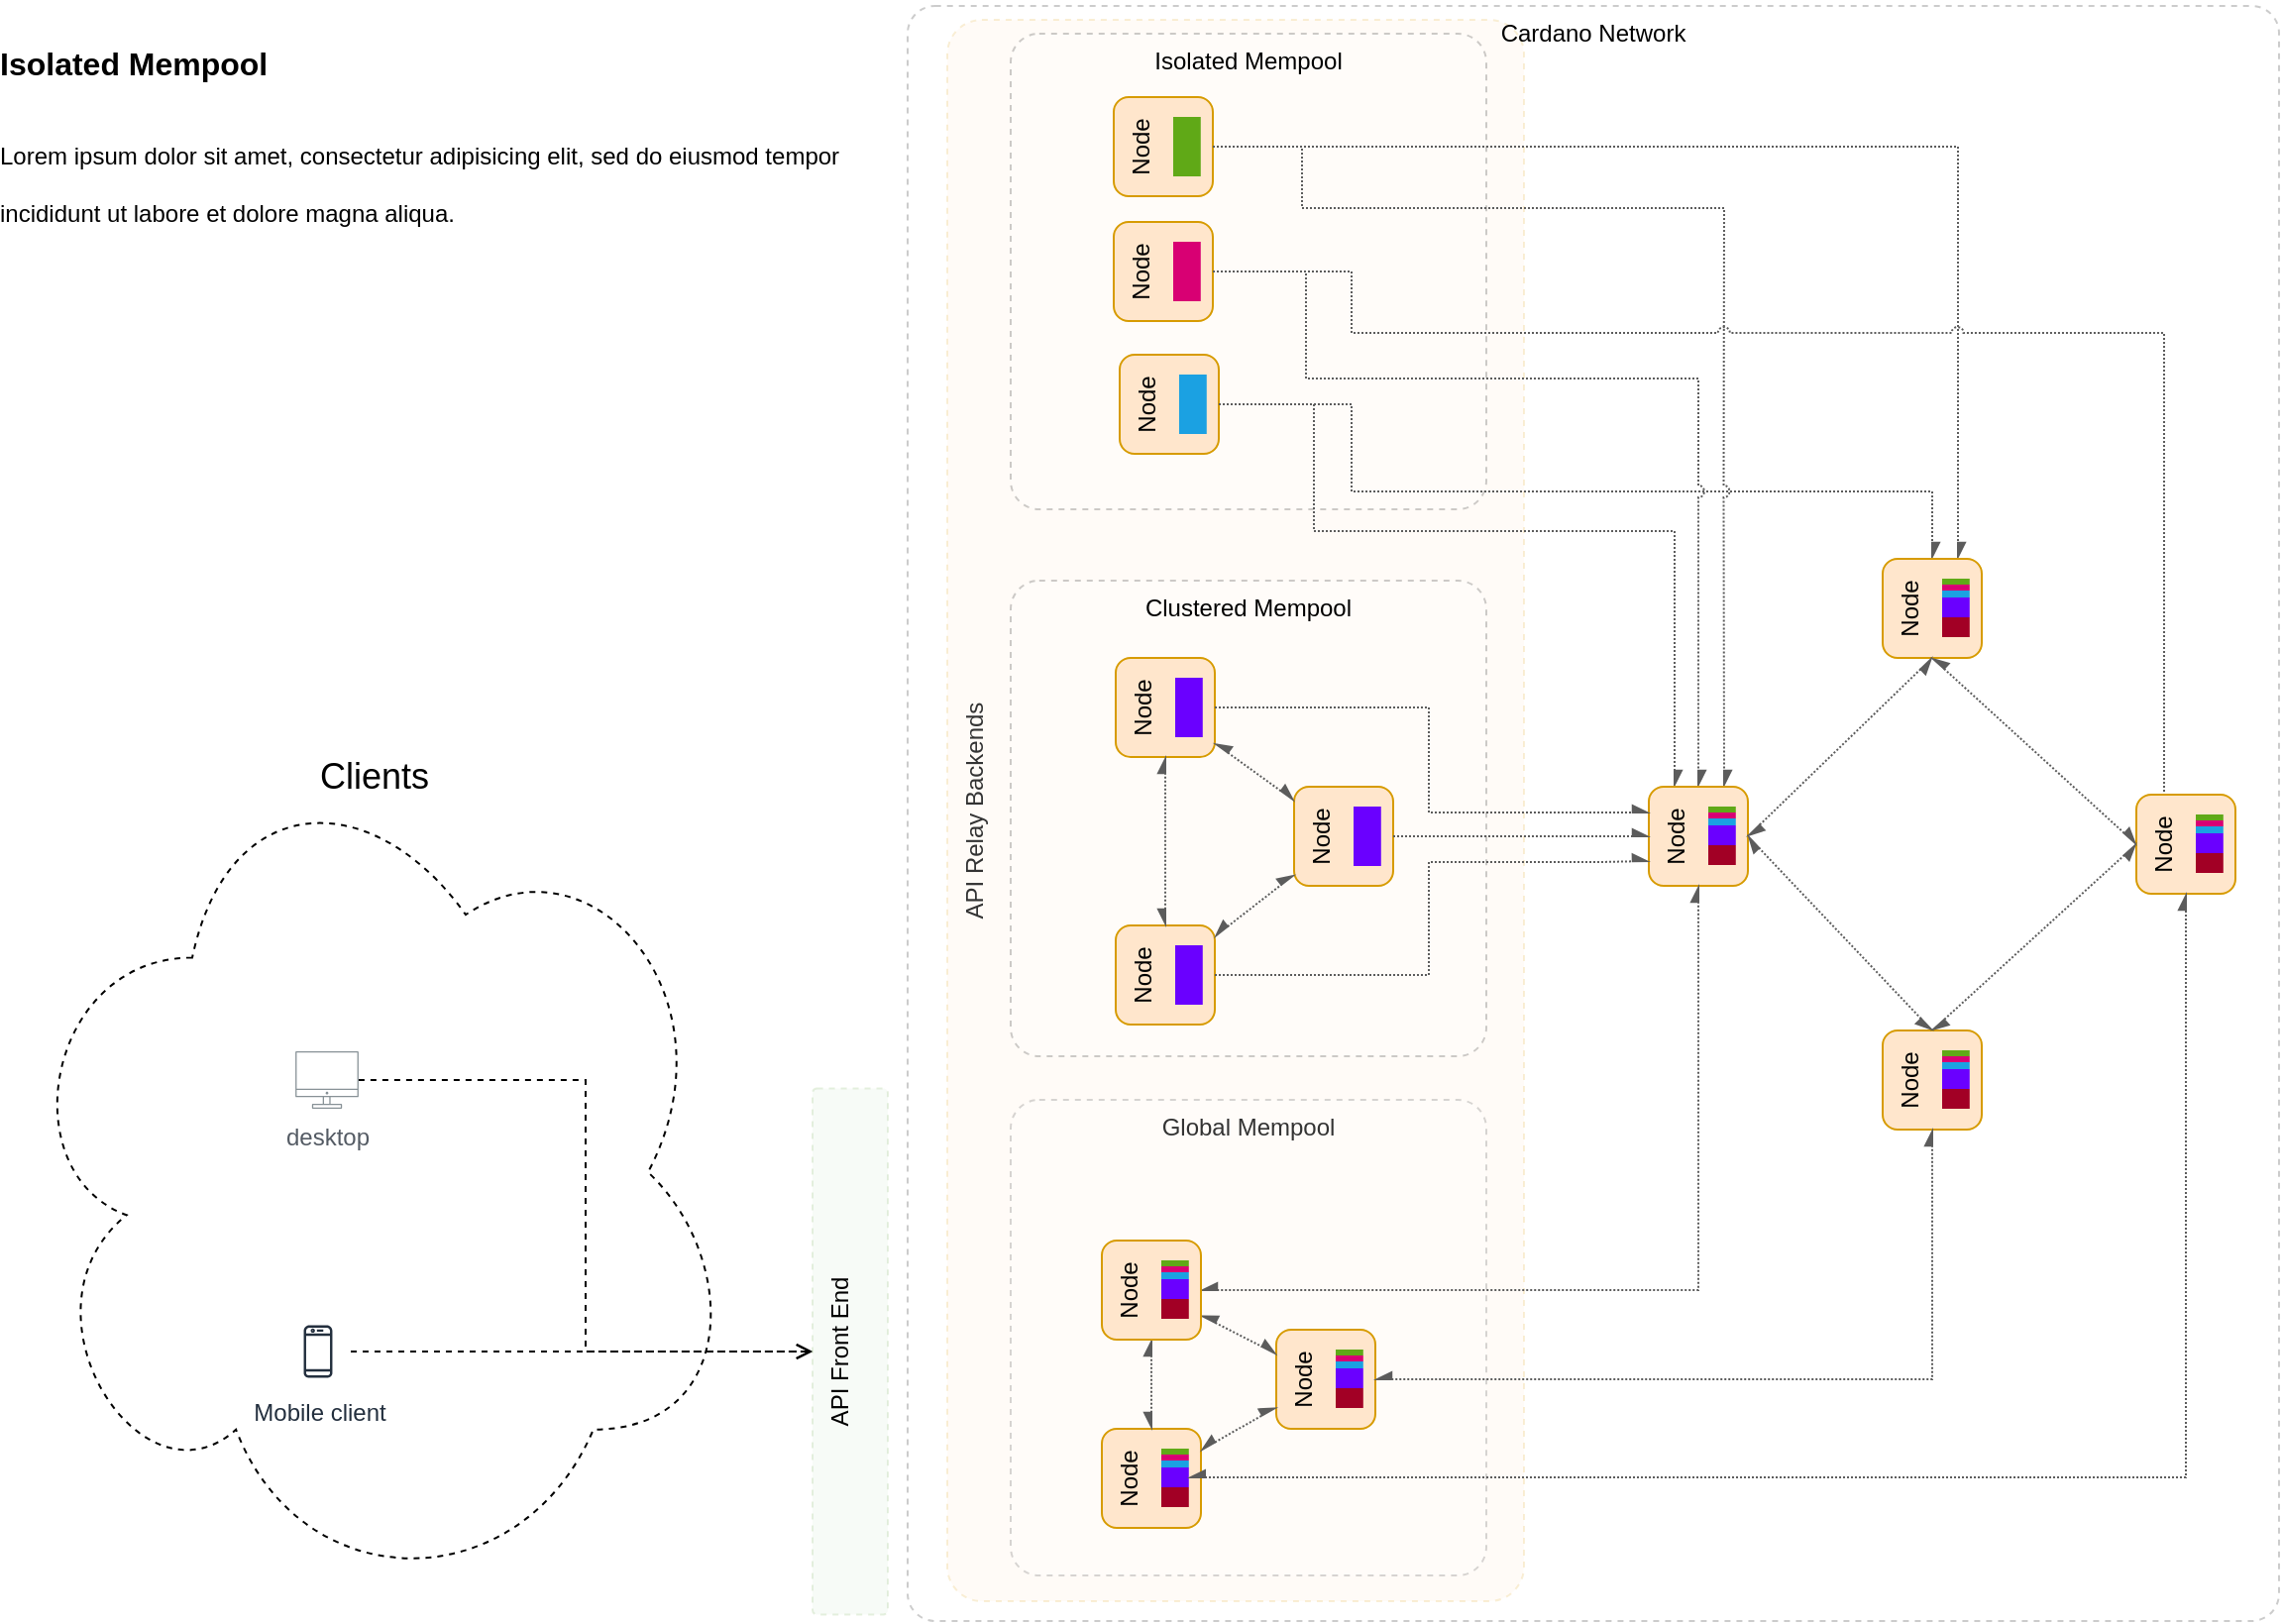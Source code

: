 <mxfile version="15.7.3" type="github">
  <diagram id="6a731a19-8d31-9384-78a2-239565b7b9f0" name="Page-1">
    <mxGraphModel dx="4465" dy="205" grid="0" gridSize="10" guides="1" tooltips="1" connect="1" arrows="1" fold="1" page="1" pageScale="1" pageWidth="1169" pageHeight="827" background="#ffffff" math="1" shadow="0">
      <root>
        <mxCell id="0" />
        <mxCell id="1" parent="0" />
        <mxCell id="-uzsMk_w0Du20uLRkKy_-36" value="Clients" style="ellipse;shape=cloud;whiteSpace=wrap;html=1;shadow=0;glass=0;labelBackgroundColor=none;labelBorderColor=none;comic=0;sketch=0;fontSize=18;fontColor=#000000;strokeColor=default;fillColor=none;verticalAlign=top;dashed=1;" vertex="1" parent="1">
          <mxGeometry x="-2317" y="1203" width="368" height="433" as="geometry" />
        </mxCell>
        <mxCell id="PWVrWmLwcKZv5xCnu7mB-157" value="API Relay Backends" style="rounded=1;whiteSpace=wrap;html=1;dashed=1;verticalAlign=top;horizontal=0;spacing=2;arcSize=6;glass=0;sketch=0;shadow=0;opacity=20;strokeColor=#d79b00;fillColor=#ffe6cc;" parent="1" vertex="1">
          <mxGeometry x="-1844" y="838" width="291" height="798" as="geometry" />
        </mxCell>
        <mxCell id="PWVrWmLwcKZv5xCnu7mB-8" value="Global Mempool" style="rounded=1;whiteSpace=wrap;html=1;dashed=1;verticalAlign=top;horizontal=1;spacing=2;arcSize=6;glass=0;sketch=0;shadow=0;opacity=20;strokeColor=default;fillColor=default;fontColor=default;" parent="1" vertex="1">
          <mxGeometry x="-1812" y="1383" width="240" height="240" as="geometry" />
        </mxCell>
        <mxCell id="PWVrWmLwcKZv5xCnu7mB-158" value="Cardano Network" style="rounded=1;whiteSpace=wrap;html=1;dashed=1;verticalAlign=top;horizontal=1;spacing=2;arcSize=2;glass=0;sketch=0;shadow=0;opacity=20;strokeColor=default;fillColor=default;fontColor=default;labelPosition=center;verticalLabelPosition=middle;align=center;" parent="1" vertex="1">
          <mxGeometry x="-1864" y="831" width="692" height="815" as="geometry" />
        </mxCell>
        <mxCell id="PWVrWmLwcKZv5xCnu7mB-1" value="Isolated Mempool" style="rounded=1;whiteSpace=wrap;html=1;dashed=1;verticalAlign=top;horizontal=1;spacing=2;arcSize=6;glass=0;sketch=0;shadow=0;opacity=20;strokeColor=default;fillColor=default;fontColor=default;" parent="1" vertex="1">
          <mxGeometry x="-1812" y="845" width="240" height="240" as="geometry" />
        </mxCell>
        <mxCell id="PWVrWmLwcKZv5xCnu7mB-7" value="Clustered Mempool" style="rounded=1;whiteSpace=wrap;dashed=1;verticalAlign=top;horizontal=1;spacing=2;arcSize=6;glass=0;sketch=0;shadow=0;opacity=20;strokeColor=default;fillColor=default;fontColor=default;html=1;labelBorderColor=none;labelBackgroundColor=none;" parent="1" vertex="1">
          <mxGeometry x="-1812" y="1121" width="240" height="240" as="geometry" />
        </mxCell>
        <mxCell id="PWVrWmLwcKZv5xCnu7mB-62" style="edgeStyle=orthogonalEdgeStyle;rounded=0;orthogonalLoop=1;jettySize=auto;html=1;fontColor=#575757;startArrow=none;startFill=0;endArrow=async;endFill=1;targetPerimeterSpacing=0;strokeColor=#5C5C5C;jumpStyle=none;dashed=1;dashPattern=1 1;" parent="1" source="PWVrWmLwcKZv5xCnu7mB-45" target="PWVrWmLwcKZv5xCnu7mB-113" edge="1">
          <mxGeometry relative="1" as="geometry">
            <mxPoint x="-1545" y="922.623" as="targetPoint" />
            <Array as="points">
              <mxPoint x="-1640" y="1032" />
              <mxPoint x="-1640" y="1076" />
            </Array>
          </mxGeometry>
        </mxCell>
        <mxCell id="PWVrWmLwcKZv5xCnu7mB-24" value="" style="group" parent="1" vertex="1" connectable="0">
          <mxGeometry x="-1760" y="877" width="182" height="194" as="geometry" />
        </mxCell>
        <mxCell id="PWVrWmLwcKZv5xCnu7mB-19" value="Node" style="rounded=1;whiteSpace=wrap;html=1;fillColor=#ffe6cc;strokeColor=#d79b00;verticalAlign=top;treeFolding=0;treeMoving=0;comic=0;horizontal=0;" parent="PWVrWmLwcKZv5xCnu7mB-24" vertex="1">
          <mxGeometry width="50" height="50.0" as="geometry" />
        </mxCell>
        <mxCell id="PWVrWmLwcKZv5xCnu7mB-21" value="" style="rounded=0;whiteSpace=wrap;html=1;shadow=0;glass=0;labelBackgroundColor=none;sketch=0;verticalAlign=top;fillColor=#60a917;strokeColor=none;imageAspect=1;fontColor=#ffffff;" parent="PWVrWmLwcKZv5xCnu7mB-24" vertex="1">
          <mxGeometry x="30" y="10" width="13.89" height="10" as="geometry" />
        </mxCell>
        <mxCell id="PWVrWmLwcKZv5xCnu7mB-22" value="" style="rounded=0;whiteSpace=wrap;html=1;shadow=0;glass=0;labelBackgroundColor=none;sketch=0;verticalAlign=top;fillColor=#60a917;strokeColor=none;imageAspect=1;fontColor=#ffffff;" parent="PWVrWmLwcKZv5xCnu7mB-24" vertex="1">
          <mxGeometry x="30" y="20" width="13.89" height="10" as="geometry" />
        </mxCell>
        <mxCell id="PWVrWmLwcKZv5xCnu7mB-23" value="" style="rounded=0;whiteSpace=wrap;html=1;shadow=0;glass=0;labelBackgroundColor=none;sketch=0;verticalAlign=top;fillColor=#60a917;strokeColor=none;imageAspect=1;fontColor=#ffffff;" parent="PWVrWmLwcKZv5xCnu7mB-24" vertex="1">
          <mxGeometry x="30" y="30" width="13.89" height="10" as="geometry" />
        </mxCell>
        <mxCell id="PWVrWmLwcKZv5xCnu7mB-49" value="" style="group" parent="1" vertex="1" connectable="0">
          <mxGeometry x="-1757" y="1007" width="50" height="50" as="geometry" />
        </mxCell>
        <mxCell id="PWVrWmLwcKZv5xCnu7mB-45" value="Node" style="rounded=1;whiteSpace=wrap;html=1;fillColor=#ffe6cc;strokeColor=#d79b00;verticalAlign=top;treeFolding=0;treeMoving=0;comic=0;horizontal=0;" parent="PWVrWmLwcKZv5xCnu7mB-49" vertex="1">
          <mxGeometry width="50" height="50.0" as="geometry" />
        </mxCell>
        <mxCell id="PWVrWmLwcKZv5xCnu7mB-46" value="" style="rounded=0;whiteSpace=wrap;html=1;shadow=0;glass=0;labelBackgroundColor=none;sketch=0;verticalAlign=top;fillColor=#1ba1e2;strokeColor=none;imageAspect=1;fontColor=#ffffff;" parent="PWVrWmLwcKZv5xCnu7mB-49" vertex="1">
          <mxGeometry x="30" y="10" width="13.89" height="10" as="geometry" />
        </mxCell>
        <mxCell id="PWVrWmLwcKZv5xCnu7mB-47" value="" style="rounded=0;whiteSpace=wrap;html=1;shadow=0;glass=0;labelBackgroundColor=none;sketch=0;verticalAlign=top;fillColor=#1ba1e2;strokeColor=none;imageAspect=1;fontColor=#ffffff;" parent="PWVrWmLwcKZv5xCnu7mB-49" vertex="1">
          <mxGeometry x="30" y="20" width="13.89" height="10" as="geometry" />
        </mxCell>
        <mxCell id="PWVrWmLwcKZv5xCnu7mB-48" value="" style="rounded=0;whiteSpace=wrap;html=1;shadow=0;glass=0;labelBackgroundColor=none;sketch=0;verticalAlign=top;fillColor=#1ba1e2;strokeColor=none;imageAspect=1;fontColor=#ffffff;" parent="PWVrWmLwcKZv5xCnu7mB-49" vertex="1">
          <mxGeometry x="30" y="30" width="13.89" height="10" as="geometry" />
        </mxCell>
        <mxCell id="PWVrWmLwcKZv5xCnu7mB-50" value="" style="group" parent="1" vertex="1" connectable="0">
          <mxGeometry x="-1760" y="940" width="50" height="50" as="geometry" />
        </mxCell>
        <mxCell id="PWVrWmLwcKZv5xCnu7mB-36" value="Node" style="rounded=1;whiteSpace=wrap;html=1;fillColor=#ffe6cc;strokeColor=#d79b00;verticalAlign=top;treeFolding=0;treeMoving=0;comic=0;horizontal=0;" parent="PWVrWmLwcKZv5xCnu7mB-50" vertex="1">
          <mxGeometry width="50" height="50.0" as="geometry" />
        </mxCell>
        <mxCell id="PWVrWmLwcKZv5xCnu7mB-37" value="" style="rounded=0;whiteSpace=wrap;html=1;shadow=0;glass=0;labelBackgroundColor=none;sketch=0;verticalAlign=top;fillColor=#d80073;strokeColor=none;imageAspect=1;fontColor=#ffffff;" parent="PWVrWmLwcKZv5xCnu7mB-50" vertex="1">
          <mxGeometry x="30" y="10" width="13.89" height="10" as="geometry" />
        </mxCell>
        <mxCell id="PWVrWmLwcKZv5xCnu7mB-38" value="" style="rounded=0;whiteSpace=wrap;html=1;shadow=0;glass=0;labelBackgroundColor=none;sketch=0;verticalAlign=top;fillColor=#d80073;strokeColor=none;imageAspect=1;fontColor=#ffffff;" parent="PWVrWmLwcKZv5xCnu7mB-50" vertex="1">
          <mxGeometry x="30" y="20" width="13.89" height="10" as="geometry" />
        </mxCell>
        <mxCell id="PWVrWmLwcKZv5xCnu7mB-39" value="" style="rounded=0;whiteSpace=wrap;html=1;shadow=0;glass=0;labelBackgroundColor=none;sketch=0;verticalAlign=top;fillColor=#d80073;strokeColor=none;imageAspect=1;fontColor=#ffffff;" parent="PWVrWmLwcKZv5xCnu7mB-50" vertex="1">
          <mxGeometry x="30" y="30" width="13.89" height="10" as="geometry" />
        </mxCell>
        <mxCell id="PWVrWmLwcKZv5xCnu7mB-60" style="edgeStyle=orthogonalEdgeStyle;rounded=0;orthogonalLoop=1;jettySize=auto;html=1;fontColor=default;startArrow=none;startFill=0;endArrow=async;endFill=1;targetPerimeterSpacing=0;strokeColor=#5C5C5C;jumpStyle=arc;dashed=1;dashPattern=1 1;" parent="1" source="PWVrWmLwcKZv5xCnu7mB-36" target="PWVrWmLwcKZv5xCnu7mB-123" edge="1">
          <mxGeometry relative="1" as="geometry">
            <mxPoint x="-1543" y="1019.857" as="targetPoint" />
            <Array as="points">
              <mxPoint x="-1663" y="965" />
              <mxPoint x="-1663" y="1019" />
              <mxPoint x="-1465" y="1019" />
            </Array>
          </mxGeometry>
        </mxCell>
        <mxCell id="PWVrWmLwcKZv5xCnu7mB-61" style="edgeStyle=orthogonalEdgeStyle;rounded=0;orthogonalLoop=1;jettySize=auto;html=1;fontColor=#575757;startArrow=none;startFill=0;endArrow=async;endFill=1;targetPerimeterSpacing=0;strokeColor=#5C5C5C;jumpStyle=line;dashed=1;dashPattern=1 1;entryX=0.25;entryY=0;entryDx=0;entryDy=0;" parent="1" source="PWVrWmLwcKZv5xCnu7mB-45" target="PWVrWmLwcKZv5xCnu7mB-123" edge="1">
          <mxGeometry relative="1" as="geometry">
            <mxPoint x="-1543" y="1027.584" as="targetPoint" />
            <Array as="points">
              <mxPoint x="-1659" y="1032" />
              <mxPoint x="-1659" y="1096" />
              <mxPoint x="-1477" y="1096" />
              <mxPoint x="-1477" y="1225" />
            </Array>
          </mxGeometry>
        </mxCell>
        <mxCell id="PWVrWmLwcKZv5xCnu7mB-63" style="edgeStyle=orthogonalEdgeStyle;rounded=0;orthogonalLoop=1;jettySize=auto;html=1;fontColor=#575757;startArrow=none;startFill=0;endArrow=async;endFill=1;targetPerimeterSpacing=0;strokeColor=#5C5C5C;jumpStyle=arc;dashed=1;dashPattern=1 1;exitX=1;exitY=0.5;exitDx=0;exitDy=0;entryX=0.75;entryY=0;entryDx=0;entryDy=0;" parent="1" source="PWVrWmLwcKZv5xCnu7mB-19" target="PWVrWmLwcKZv5xCnu7mB-123" edge="1">
          <mxGeometry relative="1" as="geometry">
            <mxPoint x="-1716" y="918.724" as="sourcePoint" />
            <mxPoint x="-1543" y="1012.599" as="targetPoint" />
            <Array as="points">
              <mxPoint x="-1665" y="902" />
              <mxPoint x="-1665" y="933" />
              <mxPoint x="-1452" y="933" />
              <mxPoint x="-1452" y="1225" />
            </Array>
          </mxGeometry>
        </mxCell>
        <mxCell id="PWVrWmLwcKZv5xCnu7mB-64" style="rounded=0;orthogonalLoop=1;jettySize=auto;html=1;fontColor=#000000;startArrow=none;startFill=0;endArrow=async;endFill=1;strokeColor=#5C5C5C;targetPerimeterSpacing=0;edgeStyle=orthogonalEdgeStyle;labelBackgroundColor=none;dashed=1;dashPattern=1 1;exitX=1;exitY=0.5;exitDx=0;exitDy=0;entryX=0.75;entryY=0;entryDx=0;entryDy=0;" parent="1" source="PWVrWmLwcKZv5xCnu7mB-19" target="PWVrWmLwcKZv5xCnu7mB-113" edge="1">
          <mxGeometry relative="1" as="geometry">
            <mxPoint x="-1696" y="905" as="sourcePoint" />
            <mxPoint x="-1545" y="907.302" as="targetPoint" />
            <Array as="points">
              <mxPoint x="-1334" y="902" />
              <mxPoint x="-1334" y="1110" />
            </Array>
          </mxGeometry>
        </mxCell>
        <mxCell id="PWVrWmLwcKZv5xCnu7mB-65" style="edgeStyle=orthogonalEdgeStyle;rounded=0;orthogonalLoop=1;jettySize=auto;html=1;fontColor=#575757;startArrow=none;startFill=0;endArrow=async;endFill=1;targetPerimeterSpacing=0;strokeColor=#5C5C5C;jumpStyle=arc;entryX=0;entryY=0.5;entryDx=0;entryDy=0;dashed=1;dashPattern=1 1;" parent="1" source="PWVrWmLwcKZv5xCnu7mB-36" target="-uzsMk_w0Du20uLRkKy_-9" edge="1">
          <mxGeometry relative="1" as="geometry">
            <mxPoint x="-1670" y="959.551" as="sourcePoint" />
            <mxPoint x="-1545" y="914.628" as="targetPoint" />
            <Array as="points">
              <mxPoint x="-1640" y="965" />
              <mxPoint x="-1640" y="996" />
              <mxPoint x="-1230" y="996" />
            </Array>
          </mxGeometry>
        </mxCell>
        <mxCell id="PWVrWmLwcKZv5xCnu7mB-66" value="" style="group" parent="1" vertex="1" connectable="0">
          <mxGeometry x="-1759" y="1160" width="50" height="50" as="geometry" />
        </mxCell>
        <mxCell id="PWVrWmLwcKZv5xCnu7mB-67" value="Node" style="rounded=1;whiteSpace=wrap;html=1;fillColor=#ffe6cc;strokeColor=#d79b00;verticalAlign=top;treeFolding=0;treeMoving=0;comic=0;horizontal=0;" parent="PWVrWmLwcKZv5xCnu7mB-66" vertex="1">
          <mxGeometry width="50" height="50.0" as="geometry" />
        </mxCell>
        <mxCell id="PWVrWmLwcKZv5xCnu7mB-68" value="" style="rounded=0;whiteSpace=wrap;html=1;shadow=0;glass=0;labelBackgroundColor=none;sketch=0;verticalAlign=top;fillColor=#6a00ff;strokeColor=none;imageAspect=1;fontColor=#ffffff;" parent="PWVrWmLwcKZv5xCnu7mB-66" vertex="1">
          <mxGeometry x="30" y="10" width="13.89" height="10" as="geometry" />
        </mxCell>
        <mxCell id="PWVrWmLwcKZv5xCnu7mB-69" value="" style="rounded=0;whiteSpace=wrap;html=1;shadow=0;glass=0;labelBackgroundColor=none;sketch=0;verticalAlign=top;fillColor=#6a00ff;strokeColor=none;imageAspect=1;fontColor=#ffffff;" parent="PWVrWmLwcKZv5xCnu7mB-66" vertex="1">
          <mxGeometry x="30" y="20" width="13.89" height="10" as="geometry" />
        </mxCell>
        <mxCell id="PWVrWmLwcKZv5xCnu7mB-70" value="" style="rounded=0;whiteSpace=wrap;html=1;shadow=0;glass=0;labelBackgroundColor=none;sketch=0;verticalAlign=top;fillColor=#6a00ff;strokeColor=none;imageAspect=1;fontColor=#ffffff;" parent="PWVrWmLwcKZv5xCnu7mB-66" vertex="1">
          <mxGeometry x="30" y="30" width="13.89" height="10" as="geometry" />
        </mxCell>
        <mxCell id="PWVrWmLwcKZv5xCnu7mB-81" value="" style="group" parent="1" vertex="1" connectable="0">
          <mxGeometry x="-1669" y="1225" width="50" height="50" as="geometry" />
        </mxCell>
        <mxCell id="PWVrWmLwcKZv5xCnu7mB-82" value="Node" style="rounded=1;whiteSpace=wrap;html=1;fillColor=#ffe6cc;strokeColor=#d79b00;verticalAlign=top;treeFolding=0;treeMoving=0;comic=0;horizontal=0;" parent="PWVrWmLwcKZv5xCnu7mB-81" vertex="1">
          <mxGeometry width="50" height="50.0" as="geometry" />
        </mxCell>
        <mxCell id="PWVrWmLwcKZv5xCnu7mB-83" value="" style="rounded=0;whiteSpace=wrap;html=1;shadow=0;glass=0;labelBackgroundColor=none;sketch=0;verticalAlign=top;fillColor=#6a00ff;strokeColor=none;imageAspect=1;fontColor=#ffffff;" parent="PWVrWmLwcKZv5xCnu7mB-81" vertex="1">
          <mxGeometry x="30" y="10" width="13.89" height="10" as="geometry" />
        </mxCell>
        <mxCell id="PWVrWmLwcKZv5xCnu7mB-84" value="" style="rounded=0;whiteSpace=wrap;html=1;shadow=0;glass=0;labelBackgroundColor=none;sketch=0;verticalAlign=top;fillColor=#6a00ff;strokeColor=none;imageAspect=1;fontColor=#ffffff;" parent="PWVrWmLwcKZv5xCnu7mB-81" vertex="1">
          <mxGeometry x="30" y="20" width="13.89" height="10" as="geometry" />
        </mxCell>
        <mxCell id="PWVrWmLwcKZv5xCnu7mB-85" value="" style="rounded=0;whiteSpace=wrap;html=1;shadow=0;glass=0;labelBackgroundColor=none;sketch=0;verticalAlign=top;fillColor=#6a00ff;strokeColor=none;imageAspect=1;fontColor=#ffffff;" parent="PWVrWmLwcKZv5xCnu7mB-81" vertex="1">
          <mxGeometry x="30" y="30" width="13.89" height="10" as="geometry" />
        </mxCell>
        <mxCell id="PWVrWmLwcKZv5xCnu7mB-86" value="" style="group" parent="1" vertex="1" connectable="0">
          <mxGeometry x="-1759" y="1295" width="50" height="50" as="geometry" />
        </mxCell>
        <mxCell id="PWVrWmLwcKZv5xCnu7mB-87" value="Node" style="rounded=1;whiteSpace=wrap;html=1;fillColor=#ffe6cc;strokeColor=#d79b00;verticalAlign=top;treeFolding=0;treeMoving=0;comic=0;horizontal=0;" parent="PWVrWmLwcKZv5xCnu7mB-86" vertex="1">
          <mxGeometry width="50" height="50.0" as="geometry" />
        </mxCell>
        <mxCell id="PWVrWmLwcKZv5xCnu7mB-88" value="" style="rounded=0;whiteSpace=wrap;html=1;shadow=0;glass=0;labelBackgroundColor=none;sketch=0;verticalAlign=top;fillColor=#6a00ff;strokeColor=none;imageAspect=1;fontColor=#ffffff;" parent="PWVrWmLwcKZv5xCnu7mB-86" vertex="1">
          <mxGeometry x="30" y="10" width="13.89" height="10" as="geometry" />
        </mxCell>
        <mxCell id="PWVrWmLwcKZv5xCnu7mB-89" value="" style="rounded=0;whiteSpace=wrap;html=1;shadow=0;glass=0;labelBackgroundColor=none;sketch=0;verticalAlign=top;fillColor=#6a00ff;strokeColor=none;imageAspect=1;fontColor=#ffffff;" parent="PWVrWmLwcKZv5xCnu7mB-86" vertex="1">
          <mxGeometry x="30" y="20" width="13.89" height="10" as="geometry" />
        </mxCell>
        <mxCell id="PWVrWmLwcKZv5xCnu7mB-90" value="" style="rounded=0;whiteSpace=wrap;html=1;shadow=0;glass=0;labelBackgroundColor=none;sketch=0;verticalAlign=top;fillColor=#6a00ff;strokeColor=none;imageAspect=1;fontColor=#ffffff;" parent="PWVrWmLwcKZv5xCnu7mB-86" vertex="1">
          <mxGeometry x="30" y="30" width="13.89" height="10" as="geometry" />
        </mxCell>
        <mxCell id="PWVrWmLwcKZv5xCnu7mB-91" style="edgeStyle=none;rounded=0;jumpStyle=none;orthogonalLoop=1;jettySize=auto;html=1;fontColor=default;startArrow=async;startFill=1;endArrow=async;endFill=1;targetPerimeterSpacing=0;strokeColor=#5C5C5C;dashed=1;dashPattern=1 1;" parent="1" source="PWVrWmLwcKZv5xCnu7mB-87" target="PWVrWmLwcKZv5xCnu7mB-67" edge="1">
          <mxGeometry relative="1" as="geometry" />
        </mxCell>
        <mxCell id="PWVrWmLwcKZv5xCnu7mB-92" style="edgeStyle=none;rounded=0;jumpStyle=none;orthogonalLoop=1;jettySize=auto;html=1;fontColor=default;startArrow=async;startFill=1;endArrow=async;endFill=1;targetPerimeterSpacing=0;strokeColor=#5C5C5C;dashed=1;dashPattern=1 1;" parent="1" source="PWVrWmLwcKZv5xCnu7mB-67" target="PWVrWmLwcKZv5xCnu7mB-82" edge="1">
          <mxGeometry relative="1" as="geometry" />
        </mxCell>
        <mxCell id="PWVrWmLwcKZv5xCnu7mB-93" style="edgeStyle=none;rounded=0;jumpStyle=none;orthogonalLoop=1;jettySize=auto;html=1;fontColor=default;startArrow=async;startFill=1;endArrow=async;endFill=1;targetPerimeterSpacing=0;strokeColor=#5C5C5C;dashed=1;dashPattern=1 1;" parent="1" source="PWVrWmLwcKZv5xCnu7mB-87" target="PWVrWmLwcKZv5xCnu7mB-82" edge="1">
          <mxGeometry relative="1" as="geometry" />
        </mxCell>
        <mxCell id="PWVrWmLwcKZv5xCnu7mB-112" value="" style="group" parent="1" vertex="1" connectable="0">
          <mxGeometry x="-1372" y="1110" width="50" height="50" as="geometry" />
        </mxCell>
        <mxCell id="PWVrWmLwcKZv5xCnu7mB-113" value="Node" style="rounded=1;whiteSpace=wrap;html=1;fillColor=#ffe6cc;strokeColor=#d79b00;verticalAlign=top;treeFolding=0;treeMoving=0;comic=0;horizontal=0;" parent="PWVrWmLwcKZv5xCnu7mB-112" vertex="1">
          <mxGeometry width="50" height="50.0" as="geometry" />
        </mxCell>
        <mxCell id="PWVrWmLwcKZv5xCnu7mB-114" value="" style="rounded=0;whiteSpace=wrap;html=1;shadow=0;glass=0;labelBackgroundColor=none;sketch=0;verticalAlign=top;fillColor=#60a917;strokeColor=none;imageAspect=1;fontColor=#ffffff;" parent="PWVrWmLwcKZv5xCnu7mB-112" vertex="1">
          <mxGeometry x="30" y="10" width="13.89" height="3" as="geometry" />
        </mxCell>
        <mxCell id="PWVrWmLwcKZv5xCnu7mB-116" value="" style="rounded=0;whiteSpace=wrap;html=1;shadow=0;glass=0;labelBackgroundColor=none;sketch=0;verticalAlign=top;fillColor=#1ba1e2;strokeColor=none;imageAspect=1;fontColor=#ffffff;" parent="PWVrWmLwcKZv5xCnu7mB-112" vertex="1">
          <mxGeometry x="30" y="16" width="13.89" height="3.5" as="geometry" />
        </mxCell>
        <mxCell id="PWVrWmLwcKZv5xCnu7mB-119" value="" style="rounded=0;whiteSpace=wrap;html=1;shadow=0;glass=0;labelBackgroundColor=none;sketch=0;verticalAlign=top;fillColor=#d80073;strokeColor=none;imageAspect=1;fontColor=#ffffff;" parent="PWVrWmLwcKZv5xCnu7mB-112" vertex="1">
          <mxGeometry x="30" y="13" width="13.89" height="3" as="geometry" />
        </mxCell>
        <mxCell id="PWVrWmLwcKZv5xCnu7mB-120" value="" style="rounded=0;whiteSpace=wrap;html=1;shadow=0;glass=0;labelBackgroundColor=none;sketch=0;verticalAlign=top;fillColor=#6a00ff;strokeColor=none;imageAspect=1;fontColor=#ffffff;" parent="PWVrWmLwcKZv5xCnu7mB-112" vertex="1">
          <mxGeometry x="30" y="19.5" width="13.89" height="10" as="geometry" />
        </mxCell>
        <mxCell id="PWVrWmLwcKZv5xCnu7mB-115" value="" style="rounded=0;whiteSpace=wrap;html=1;shadow=0;glass=0;labelBackgroundColor=none;sketch=0;verticalAlign=top;fillColor=#a20025;strokeColor=none;imageAspect=1;fontColor=#ffffff;" parent="PWVrWmLwcKZv5xCnu7mB-112" vertex="1">
          <mxGeometry x="30" y="29.5" width="13.89" height="10" as="geometry" />
        </mxCell>
        <mxCell id="PWVrWmLwcKZv5xCnu7mB-122" value="" style="group" parent="1" vertex="1" connectable="0">
          <mxGeometry x="-1490" y="1225" width="50" height="50" as="geometry" />
        </mxCell>
        <mxCell id="PWVrWmLwcKZv5xCnu7mB-123" value="Node" style="rounded=1;whiteSpace=wrap;html=1;fillColor=#ffe6cc;strokeColor=#d79b00;verticalAlign=top;treeFolding=0;treeMoving=0;comic=0;horizontal=0;" parent="PWVrWmLwcKZv5xCnu7mB-122" vertex="1">
          <mxGeometry width="50" height="50.0" as="geometry" />
        </mxCell>
        <mxCell id="PWVrWmLwcKZv5xCnu7mB-124" value="" style="rounded=0;whiteSpace=wrap;html=1;shadow=0;glass=0;labelBackgroundColor=none;sketch=0;verticalAlign=top;fillColor=#60a917;strokeColor=none;imageAspect=1;fontColor=#ffffff;" parent="PWVrWmLwcKZv5xCnu7mB-122" vertex="1">
          <mxGeometry x="30" y="10" width="13.89" height="3" as="geometry" />
        </mxCell>
        <mxCell id="PWVrWmLwcKZv5xCnu7mB-125" value="" style="rounded=0;whiteSpace=wrap;html=1;shadow=0;glass=0;labelBackgroundColor=none;sketch=0;verticalAlign=top;fillColor=#1ba1e2;strokeColor=none;imageAspect=1;fontColor=#ffffff;" parent="PWVrWmLwcKZv5xCnu7mB-122" vertex="1">
          <mxGeometry x="30" y="16" width="13.89" height="3.5" as="geometry" />
        </mxCell>
        <mxCell id="PWVrWmLwcKZv5xCnu7mB-126" value="" style="rounded=0;whiteSpace=wrap;html=1;shadow=0;glass=0;labelBackgroundColor=none;sketch=0;verticalAlign=top;fillColor=#d80073;strokeColor=none;imageAspect=1;fontColor=#ffffff;" parent="PWVrWmLwcKZv5xCnu7mB-122" vertex="1">
          <mxGeometry x="30" y="13" width="13.89" height="3" as="geometry" />
        </mxCell>
        <mxCell id="PWVrWmLwcKZv5xCnu7mB-127" value="" style="rounded=0;whiteSpace=wrap;html=1;shadow=0;glass=0;labelBackgroundColor=none;sketch=0;verticalAlign=top;fillColor=#6a00ff;strokeColor=none;imageAspect=1;fontColor=#ffffff;" parent="PWVrWmLwcKZv5xCnu7mB-122" vertex="1">
          <mxGeometry x="30" y="19.5" width="13.89" height="10" as="geometry" />
        </mxCell>
        <mxCell id="PWVrWmLwcKZv5xCnu7mB-128" value="" style="rounded=0;whiteSpace=wrap;html=1;shadow=0;glass=0;labelBackgroundColor=none;sketch=0;verticalAlign=top;fillColor=#a20025;strokeColor=none;imageAspect=1;fontColor=#ffffff;" parent="PWVrWmLwcKZv5xCnu7mB-122" vertex="1">
          <mxGeometry x="30" y="29.5" width="13.89" height="10" as="geometry" />
        </mxCell>
        <mxCell id="PWVrWmLwcKZv5xCnu7mB-136" value="" style="group" parent="1" vertex="1" connectable="0">
          <mxGeometry x="-1766" y="1549" width="50" height="50" as="geometry" />
        </mxCell>
        <mxCell id="PWVrWmLwcKZv5xCnu7mB-137" value="Node" style="rounded=1;whiteSpace=wrap;html=1;fillColor=#ffe6cc;strokeColor=#d79b00;verticalAlign=top;treeFolding=0;treeMoving=0;comic=0;horizontal=0;" parent="PWVrWmLwcKZv5xCnu7mB-136" vertex="1">
          <mxGeometry width="50" height="50.0" as="geometry" />
        </mxCell>
        <mxCell id="PWVrWmLwcKZv5xCnu7mB-138" value="" style="rounded=0;whiteSpace=wrap;html=1;shadow=0;glass=0;labelBackgroundColor=none;sketch=0;verticalAlign=top;fillColor=#60a917;strokeColor=none;imageAspect=1;fontColor=#ffffff;" parent="PWVrWmLwcKZv5xCnu7mB-136" vertex="1">
          <mxGeometry x="30" y="10" width="13.89" height="3" as="geometry" />
        </mxCell>
        <mxCell id="PWVrWmLwcKZv5xCnu7mB-139" value="" style="rounded=0;whiteSpace=wrap;html=1;shadow=0;glass=0;labelBackgroundColor=none;sketch=0;verticalAlign=top;fillColor=#1ba1e2;strokeColor=none;imageAspect=1;fontColor=#ffffff;" parent="PWVrWmLwcKZv5xCnu7mB-136" vertex="1">
          <mxGeometry x="30" y="16" width="13.89" height="3.5" as="geometry" />
        </mxCell>
        <mxCell id="PWVrWmLwcKZv5xCnu7mB-140" value="" style="rounded=0;whiteSpace=wrap;html=1;shadow=0;glass=0;labelBackgroundColor=none;sketch=0;verticalAlign=top;fillColor=#d80073;strokeColor=none;imageAspect=1;fontColor=#ffffff;" parent="PWVrWmLwcKZv5xCnu7mB-136" vertex="1">
          <mxGeometry x="30" y="13" width="13.89" height="3" as="geometry" />
        </mxCell>
        <mxCell id="PWVrWmLwcKZv5xCnu7mB-141" value="" style="rounded=0;whiteSpace=wrap;html=1;shadow=0;glass=0;labelBackgroundColor=none;sketch=0;verticalAlign=top;fillColor=#6a00ff;strokeColor=none;imageAspect=1;fontColor=#ffffff;" parent="PWVrWmLwcKZv5xCnu7mB-136" vertex="1">
          <mxGeometry x="30" y="19.5" width="13.89" height="10" as="geometry" />
        </mxCell>
        <mxCell id="PWVrWmLwcKZv5xCnu7mB-142" value="" style="rounded=0;whiteSpace=wrap;html=1;shadow=0;glass=0;labelBackgroundColor=none;sketch=0;verticalAlign=top;fillColor=#a20025;strokeColor=none;imageAspect=1;fontColor=#ffffff;" parent="PWVrWmLwcKZv5xCnu7mB-136" vertex="1">
          <mxGeometry x="30" y="29.5" width="13.89" height="10" as="geometry" />
        </mxCell>
        <mxCell id="PWVrWmLwcKZv5xCnu7mB-143" value="" style="group" parent="1" vertex="1" connectable="0">
          <mxGeometry x="-1678" y="1499" width="50" height="50" as="geometry" />
        </mxCell>
        <mxCell id="PWVrWmLwcKZv5xCnu7mB-144" value="Node" style="rounded=1;whiteSpace=wrap;html=1;fillColor=#ffe6cc;strokeColor=#d79b00;verticalAlign=top;treeFolding=0;treeMoving=0;comic=0;horizontal=0;" parent="PWVrWmLwcKZv5xCnu7mB-143" vertex="1">
          <mxGeometry width="50" height="50.0" as="geometry" />
        </mxCell>
        <mxCell id="PWVrWmLwcKZv5xCnu7mB-145" value="" style="rounded=0;whiteSpace=wrap;html=1;shadow=0;glass=0;labelBackgroundColor=none;sketch=0;verticalAlign=top;fillColor=#60a917;strokeColor=none;imageAspect=1;fontColor=#ffffff;" parent="PWVrWmLwcKZv5xCnu7mB-143" vertex="1">
          <mxGeometry x="30" y="10" width="13.89" height="3" as="geometry" />
        </mxCell>
        <mxCell id="PWVrWmLwcKZv5xCnu7mB-146" value="" style="rounded=0;whiteSpace=wrap;html=1;shadow=0;glass=0;labelBackgroundColor=none;sketch=0;verticalAlign=top;fillColor=#1ba1e2;strokeColor=none;imageAspect=1;fontColor=#ffffff;" parent="PWVrWmLwcKZv5xCnu7mB-143" vertex="1">
          <mxGeometry x="30" y="16" width="13.89" height="3.5" as="geometry" />
        </mxCell>
        <mxCell id="PWVrWmLwcKZv5xCnu7mB-147" value="" style="rounded=0;whiteSpace=wrap;html=1;shadow=0;glass=0;labelBackgroundColor=none;sketch=0;verticalAlign=top;fillColor=#d80073;strokeColor=none;imageAspect=1;fontColor=#ffffff;" parent="PWVrWmLwcKZv5xCnu7mB-143" vertex="1">
          <mxGeometry x="30" y="13" width="13.89" height="3" as="geometry" />
        </mxCell>
        <mxCell id="PWVrWmLwcKZv5xCnu7mB-148" value="" style="rounded=0;whiteSpace=wrap;html=1;shadow=0;glass=0;labelBackgroundColor=none;sketch=0;verticalAlign=top;fillColor=#6a00ff;strokeColor=none;imageAspect=1;fontColor=#ffffff;" parent="PWVrWmLwcKZv5xCnu7mB-143" vertex="1">
          <mxGeometry x="30" y="19.5" width="13.89" height="10" as="geometry" />
        </mxCell>
        <mxCell id="PWVrWmLwcKZv5xCnu7mB-149" value="" style="rounded=0;whiteSpace=wrap;html=1;shadow=0;glass=0;labelBackgroundColor=none;sketch=0;verticalAlign=top;fillColor=#a20025;strokeColor=none;imageAspect=1;fontColor=#ffffff;" parent="PWVrWmLwcKZv5xCnu7mB-143" vertex="1">
          <mxGeometry x="30" y="29.5" width="13.89" height="10" as="geometry" />
        </mxCell>
        <mxCell id="PWVrWmLwcKZv5xCnu7mB-150" style="edgeStyle=none;rounded=0;jumpStyle=none;orthogonalLoop=1;jettySize=auto;html=1;fontColor=default;startArrow=async;startFill=1;endArrow=async;endFill=1;targetPerimeterSpacing=0;strokeColor=#5C5C5C;dashed=1;dashPattern=1 1;" parent="1" source="PWVrWmLwcKZv5xCnu7mB-130" target="PWVrWmLwcKZv5xCnu7mB-144" edge="1">
          <mxGeometry relative="1" as="geometry" />
        </mxCell>
        <mxCell id="PWVrWmLwcKZv5xCnu7mB-151" style="edgeStyle=none;rounded=0;jumpStyle=none;orthogonalLoop=1;jettySize=auto;html=1;fontColor=default;startArrow=async;startFill=1;endArrow=async;endFill=1;targetPerimeterSpacing=0;strokeColor=#5C5C5C;dashed=1;dashPattern=1 1;" parent="1" source="PWVrWmLwcKZv5xCnu7mB-137" target="PWVrWmLwcKZv5xCnu7mB-144" edge="1">
          <mxGeometry relative="1" as="geometry" />
        </mxCell>
        <mxCell id="PWVrWmLwcKZv5xCnu7mB-152" style="edgeStyle=none;rounded=0;jumpStyle=none;orthogonalLoop=1;jettySize=auto;html=1;fontColor=default;startArrow=async;startFill=1;endArrow=async;endFill=1;targetPerimeterSpacing=0;strokeColor=#5C5C5C;dashed=1;dashPattern=1 1;" parent="1" source="PWVrWmLwcKZv5xCnu7mB-137" target="PWVrWmLwcKZv5xCnu7mB-130" edge="1">
          <mxGeometry relative="1" as="geometry" />
        </mxCell>
        <mxCell id="PWVrWmLwcKZv5xCnu7mB-154" style="edgeStyle=orthogonalEdgeStyle;rounded=0;jumpStyle=none;orthogonalLoop=1;jettySize=auto;html=1;entryX=0;entryY=0.5;entryDx=0;entryDy=0;fontColor=default;startArrow=none;startFill=0;endArrow=async;endFill=1;targetPerimeterSpacing=0;strokeColor=#5C5C5C;dashed=1;dashPattern=1 1;" parent="1" source="PWVrWmLwcKZv5xCnu7mB-82" target="PWVrWmLwcKZv5xCnu7mB-123" edge="1">
          <mxGeometry relative="1" as="geometry">
            <Array as="points">
              <mxPoint x="-1544" y="1250" />
              <mxPoint x="-1544" y="1250" />
            </Array>
          </mxGeometry>
        </mxCell>
        <mxCell id="PWVrWmLwcKZv5xCnu7mB-155" style="edgeStyle=orthogonalEdgeStyle;rounded=0;jumpStyle=none;orthogonalLoop=1;jettySize=auto;html=1;fontColor=default;startArrow=none;startFill=0;endArrow=async;endFill=1;targetPerimeterSpacing=0;strokeColor=#5C5C5C;dashed=1;dashPattern=1 1;entryX=0;entryY=0.25;entryDx=0;entryDy=0;" parent="1" source="PWVrWmLwcKZv5xCnu7mB-67" target="PWVrWmLwcKZv5xCnu7mB-123" edge="1">
          <mxGeometry relative="1" as="geometry">
            <Array as="points">
              <mxPoint x="-1601" y="1185" />
              <mxPoint x="-1601" y="1238" />
              <mxPoint x="-1490" y="1238" />
            </Array>
          </mxGeometry>
        </mxCell>
        <mxCell id="PWVrWmLwcKZv5xCnu7mB-156" style="edgeStyle=orthogonalEdgeStyle;rounded=0;jumpStyle=none;orthogonalLoop=1;jettySize=auto;html=1;fontColor=default;startArrow=none;startFill=0;endArrow=async;endFill=1;targetPerimeterSpacing=0;strokeColor=#5C5C5C;dashed=1;dashPattern=1 1;entryX=0;entryY=0.75;entryDx=0;entryDy=0;" parent="1" source="PWVrWmLwcKZv5xCnu7mB-87" target="PWVrWmLwcKZv5xCnu7mB-123" edge="1">
          <mxGeometry relative="1" as="geometry">
            <Array as="points">
              <mxPoint x="-1601" y="1320" />
              <mxPoint x="-1601" y="1263" />
              <mxPoint x="-1515" y="1263" />
            </Array>
          </mxGeometry>
        </mxCell>
        <mxCell id="-uzsMk_w0Du20uLRkKy_-1" value="" style="group" vertex="1" connectable="0" parent="1">
          <mxGeometry x="-1372" y="1348" width="50" height="50" as="geometry" />
        </mxCell>
        <mxCell id="-uzsMk_w0Du20uLRkKy_-2" value="Node" style="rounded=1;whiteSpace=wrap;html=1;fillColor=#ffe6cc;strokeColor=#d79b00;verticalAlign=top;treeFolding=0;treeMoving=0;comic=0;horizontal=0;" vertex="1" parent="-uzsMk_w0Du20uLRkKy_-1">
          <mxGeometry width="50" height="50.0" as="geometry" />
        </mxCell>
        <mxCell id="-uzsMk_w0Du20uLRkKy_-3" value="" style="rounded=0;whiteSpace=wrap;html=1;shadow=0;glass=0;labelBackgroundColor=none;sketch=0;verticalAlign=top;fillColor=#60a917;strokeColor=none;imageAspect=1;fontColor=#ffffff;" vertex="1" parent="-uzsMk_w0Du20uLRkKy_-1">
          <mxGeometry x="30" y="10" width="13.89" height="3" as="geometry" />
        </mxCell>
        <mxCell id="-uzsMk_w0Du20uLRkKy_-4" value="" style="rounded=0;whiteSpace=wrap;html=1;shadow=0;glass=0;labelBackgroundColor=none;sketch=0;verticalAlign=top;fillColor=#1ba1e2;strokeColor=none;imageAspect=1;fontColor=#ffffff;" vertex="1" parent="-uzsMk_w0Du20uLRkKy_-1">
          <mxGeometry x="30" y="16" width="13.89" height="3.5" as="geometry" />
        </mxCell>
        <mxCell id="-uzsMk_w0Du20uLRkKy_-5" value="" style="rounded=0;whiteSpace=wrap;html=1;shadow=0;glass=0;labelBackgroundColor=none;sketch=0;verticalAlign=top;fillColor=#d80073;strokeColor=none;imageAspect=1;fontColor=#ffffff;" vertex="1" parent="-uzsMk_w0Du20uLRkKy_-1">
          <mxGeometry x="30" y="13" width="13.89" height="3" as="geometry" />
        </mxCell>
        <mxCell id="-uzsMk_w0Du20uLRkKy_-6" value="" style="rounded=0;whiteSpace=wrap;html=1;shadow=0;glass=0;labelBackgroundColor=none;sketch=0;verticalAlign=top;fillColor=#6a00ff;strokeColor=none;imageAspect=1;fontColor=#ffffff;" vertex="1" parent="-uzsMk_w0Du20uLRkKy_-1">
          <mxGeometry x="30" y="19.5" width="13.89" height="10" as="geometry" />
        </mxCell>
        <mxCell id="-uzsMk_w0Du20uLRkKy_-7" value="" style="rounded=0;whiteSpace=wrap;html=1;shadow=0;glass=0;labelBackgroundColor=none;sketch=0;verticalAlign=top;fillColor=#a20025;strokeColor=none;imageAspect=1;fontColor=#ffffff;" vertex="1" parent="-uzsMk_w0Du20uLRkKy_-1">
          <mxGeometry x="30" y="29.5" width="13.89" height="10" as="geometry" />
        </mxCell>
        <mxCell id="-uzsMk_w0Du20uLRkKy_-8" value="" style="group" vertex="1" connectable="0" parent="1">
          <mxGeometry x="-1244" y="1229" width="50" height="50" as="geometry" />
        </mxCell>
        <mxCell id="-uzsMk_w0Du20uLRkKy_-9" value="Node" style="rounded=1;whiteSpace=wrap;html=1;fillColor=#ffe6cc;strokeColor=#d79b00;verticalAlign=top;treeFolding=0;treeMoving=0;comic=0;horizontal=0;" vertex="1" parent="-uzsMk_w0Du20uLRkKy_-8">
          <mxGeometry width="50" height="50.0" as="geometry" />
        </mxCell>
        <mxCell id="-uzsMk_w0Du20uLRkKy_-10" value="" style="rounded=0;whiteSpace=wrap;html=1;shadow=0;glass=0;labelBackgroundColor=none;sketch=0;verticalAlign=top;fillColor=#60a917;strokeColor=none;imageAspect=1;fontColor=#ffffff;" vertex="1" parent="-uzsMk_w0Du20uLRkKy_-8">
          <mxGeometry x="30" y="10" width="13.89" height="3" as="geometry" />
        </mxCell>
        <mxCell id="-uzsMk_w0Du20uLRkKy_-11" value="" style="rounded=0;whiteSpace=wrap;html=1;shadow=0;glass=0;labelBackgroundColor=none;sketch=0;verticalAlign=top;fillColor=#1ba1e2;strokeColor=none;imageAspect=1;fontColor=#ffffff;" vertex="1" parent="-uzsMk_w0Du20uLRkKy_-8">
          <mxGeometry x="30" y="16" width="13.89" height="3.5" as="geometry" />
        </mxCell>
        <mxCell id="-uzsMk_w0Du20uLRkKy_-12" value="" style="rounded=0;whiteSpace=wrap;html=1;shadow=0;glass=0;labelBackgroundColor=none;sketch=0;verticalAlign=top;fillColor=#d80073;strokeColor=none;imageAspect=1;fontColor=#ffffff;" vertex="1" parent="-uzsMk_w0Du20uLRkKy_-8">
          <mxGeometry x="30" y="13" width="13.89" height="3" as="geometry" />
        </mxCell>
        <mxCell id="-uzsMk_w0Du20uLRkKy_-13" value="" style="rounded=0;whiteSpace=wrap;html=1;shadow=0;glass=0;labelBackgroundColor=none;sketch=0;verticalAlign=top;fillColor=#6a00ff;strokeColor=none;imageAspect=1;fontColor=#ffffff;" vertex="1" parent="-uzsMk_w0Du20uLRkKy_-8">
          <mxGeometry x="30" y="19.5" width="13.89" height="10" as="geometry" />
        </mxCell>
        <mxCell id="-uzsMk_w0Du20uLRkKy_-14" value="" style="rounded=0;whiteSpace=wrap;html=1;shadow=0;glass=0;labelBackgroundColor=none;sketch=0;verticalAlign=top;fillColor=#a20025;strokeColor=none;imageAspect=1;fontColor=#ffffff;" vertex="1" parent="-uzsMk_w0Du20uLRkKy_-8">
          <mxGeometry x="30" y="29.5" width="13.89" height="10" as="geometry" />
        </mxCell>
        <mxCell id="-uzsMk_w0Du20uLRkKy_-15" style="edgeStyle=none;rounded=0;jumpStyle=none;orthogonalLoop=1;jettySize=auto;html=1;fontColor=default;startArrow=async;startFill=1;endArrow=async;endFill=1;targetPerimeterSpacing=0;strokeColor=#5C5C5C;exitX=0.5;exitY=1;exitDx=0;exitDy=0;entryX=0;entryY=0.5;entryDx=0;entryDy=0;dashed=1;dashPattern=1 1;" edge="1" parent="1" source="PWVrWmLwcKZv5xCnu7mB-113" target="-uzsMk_w0Du20uLRkKy_-9">
          <mxGeometry relative="1" as="geometry" />
        </mxCell>
        <mxCell id="-uzsMk_w0Du20uLRkKy_-16" style="edgeStyle=none;rounded=0;jumpStyle=none;orthogonalLoop=1;jettySize=auto;html=1;entryX=0.5;entryY=0;entryDx=0;entryDy=0;fontColor=default;startArrow=async;startFill=1;endArrow=async;endFill=1;targetPerimeterSpacing=0;strokeColor=#5C5C5C;exitX=0;exitY=0.5;exitDx=0;exitDy=0;dashed=1;dashPattern=1 1;" edge="1" parent="1" source="-uzsMk_w0Du20uLRkKy_-9" target="-uzsMk_w0Du20uLRkKy_-2">
          <mxGeometry relative="1" as="geometry" />
        </mxCell>
        <mxCell id="-uzsMk_w0Du20uLRkKy_-17" style="edgeStyle=none;rounded=0;jumpStyle=none;orthogonalLoop=1;jettySize=auto;html=1;fontColor=default;startArrow=async;startFill=1;endArrow=async;endFill=1;targetPerimeterSpacing=0;strokeColor=#5C5C5C;entryX=1;entryY=0.5;entryDx=0;entryDy=0;exitX=0.5;exitY=1;exitDx=0;exitDy=0;dashed=1;dashPattern=1 1;" edge="1" parent="1" source="PWVrWmLwcKZv5xCnu7mB-113" target="PWVrWmLwcKZv5xCnu7mB-123">
          <mxGeometry relative="1" as="geometry" />
        </mxCell>
        <mxCell id="-uzsMk_w0Du20uLRkKy_-18" style="edgeStyle=none;rounded=0;jumpStyle=none;orthogonalLoop=1;jettySize=auto;html=1;entryX=1;entryY=0.5;entryDx=0;entryDy=0;fontColor=default;startArrow=async;startFill=1;endArrow=async;endFill=1;targetPerimeterSpacing=0;strokeColor=#5C5C5C;exitX=0.5;exitY=0;exitDx=0;exitDy=0;dashed=1;dashPattern=1 1;" edge="1" parent="1" source="-uzsMk_w0Du20uLRkKy_-2" target="PWVrWmLwcKZv5xCnu7mB-123">
          <mxGeometry relative="1" as="geometry" />
        </mxCell>
        <mxCell id="-uzsMk_w0Du20uLRkKy_-20" style="edgeStyle=orthogonalEdgeStyle;rounded=0;jumpStyle=none;orthogonalLoop=1;jettySize=auto;html=1;fontColor=default;startArrow=async;startFill=1;endArrow=async;endFill=1;targetPerimeterSpacing=0;strokeColor=#5C5C5C;exitX=1;exitY=0.5;exitDx=0;exitDy=0;dashed=1;dashPattern=1 1;" edge="1" parent="1" source="PWVrWmLwcKZv5xCnu7mB-144" target="-uzsMk_w0Du20uLRkKy_-2">
          <mxGeometry relative="1" as="geometry" />
        </mxCell>
        <mxCell id="-uzsMk_w0Du20uLRkKy_-21" style="edgeStyle=orthogonalEdgeStyle;rounded=0;jumpStyle=none;orthogonalLoop=1;jettySize=auto;html=1;entryX=0.5;entryY=1;entryDx=0;entryDy=0;fontColor=default;startArrow=async;startFill=1;endArrow=async;endFill=1;targetPerimeterSpacing=0;strokeColor=#5C5C5C;dashed=1;dashPattern=1 1;" edge="1" parent="1" source="PWVrWmLwcKZv5xCnu7mB-130" target="PWVrWmLwcKZv5xCnu7mB-123">
          <mxGeometry relative="1" as="geometry" />
        </mxCell>
        <mxCell id="-uzsMk_w0Du20uLRkKy_-22" style="edgeStyle=orthogonalEdgeStyle;rounded=0;jumpStyle=none;orthogonalLoop=1;jettySize=auto;html=1;entryX=0.5;entryY=1;entryDx=0;entryDy=0;fontColor=default;startArrow=async;startFill=1;endArrow=async;endFill=1;targetPerimeterSpacing=0;strokeColor=#5C5C5C;dashed=1;dashPattern=1 1;" edge="1" parent="1" source="PWVrWmLwcKZv5xCnu7mB-141" target="-uzsMk_w0Du20uLRkKy_-9">
          <mxGeometry relative="1" as="geometry" />
        </mxCell>
        <mxCell id="-uzsMk_w0Du20uLRkKy_-31" style="edgeStyle=orthogonalEdgeStyle;rounded=0;jumpStyle=none;orthogonalLoop=1;jettySize=auto;html=1;entryX=0;entryY=0.5;entryDx=0;entryDy=0;labelBackgroundColor=none;fontColor=#B0B0B0;startArrow=none;startFill=0;endArrow=open;endFill=0;targetPerimeterSpacing=0;strokeColor=default;dashed=1;" edge="1" parent="1" source="-uzsMk_w0Du20uLRkKy_-26" target="-uzsMk_w0Du20uLRkKy_-29">
          <mxGeometry relative="1" as="geometry" />
        </mxCell>
        <mxCell id="-uzsMk_w0Du20uLRkKy_-26" value="desktop" style="sketch=0;outlineConnect=0;gradientColor=none;fontColor=#545B64;strokeColor=none;fillColor=#879196;dashed=0;verticalLabelPosition=bottom;verticalAlign=top;align=center;html=1;fontSize=12;fontStyle=0;aspect=fixed;shape=mxgraph.aws4.illustration_desktop;pointerEvents=1;shadow=0;glass=0;labelBackgroundColor=none;comic=0;" vertex="1" parent="1">
          <mxGeometry x="-2172.93" y="1358.5" width="31.87" height="29" as="geometry" />
        </mxCell>
        <mxCell id="-uzsMk_w0Du20uLRkKy_-30" style="edgeStyle=orthogonalEdgeStyle;rounded=0;jumpStyle=none;orthogonalLoop=1;jettySize=auto;html=1;entryX=0;entryY=0.5;entryDx=0;entryDy=0;labelBackgroundColor=none;fontColor=#B0B0B0;startArrow=none;startFill=0;endArrow=open;endFill=0;targetPerimeterSpacing=0;strokeColor=default;dashed=1;" edge="1" parent="1" source="-uzsMk_w0Du20uLRkKy_-27" target="-uzsMk_w0Du20uLRkKy_-29">
          <mxGeometry relative="1" as="geometry" />
        </mxCell>
        <mxCell id="-uzsMk_w0Du20uLRkKy_-27" value="Mobile client" style="sketch=0;outlineConnect=0;fontColor=#232F3E;gradientColor=none;strokeColor=#232F3E;fillColor=#ffffff;dashed=0;verticalLabelPosition=bottom;verticalAlign=top;align=center;html=1;fontSize=12;fontStyle=0;aspect=fixed;shape=mxgraph.aws4.resourceIcon;resIcon=mxgraph.aws4.mobile_client;shadow=0;glass=0;labelBackgroundColor=none;comic=0;" vertex="1" parent="1">
          <mxGeometry x="-2178" y="1493.5" width="33" height="33" as="geometry" />
        </mxCell>
        <mxCell id="-uzsMk_w0Du20uLRkKy_-29" value="API Front End" style="rounded=1;whiteSpace=wrap;html=1;dashed=1;verticalAlign=top;horizontal=0;spacing=2;arcSize=6;glass=0;sketch=0;shadow=0;opacity=20;strokeColor=#82b366;fillColor=#d5e8d4;" vertex="1" parent="1">
          <mxGeometry x="-1912" y="1377.25" width="38" height="265.5" as="geometry" />
        </mxCell>
        <mxCell id="PWVrWmLwcKZv5xCnu7mB-130" value="Node" style="rounded=1;whiteSpace=wrap;html=1;fillColor=#ffe6cc;strokeColor=#d79b00;verticalAlign=top;treeFolding=0;treeMoving=0;comic=0;horizontal=0;" parent="1" vertex="1">
          <mxGeometry x="-1766" y="1454" width="50" height="50.0" as="geometry" />
        </mxCell>
        <mxCell id="PWVrWmLwcKZv5xCnu7mB-131" value="" style="rounded=0;whiteSpace=wrap;html=1;shadow=0;glass=0;labelBackgroundColor=none;sketch=0;verticalAlign=top;fillColor=#60a917;strokeColor=none;imageAspect=1;fontColor=#ffffff;" parent="1" vertex="1">
          <mxGeometry x="-1736" y="1464" width="13.89" height="3" as="geometry" />
        </mxCell>
        <mxCell id="PWVrWmLwcKZv5xCnu7mB-132" value="" style="rounded=0;whiteSpace=wrap;html=1;shadow=0;glass=0;labelBackgroundColor=none;sketch=0;verticalAlign=top;fillColor=#1ba1e2;strokeColor=none;imageAspect=1;fontColor=#ffffff;" parent="1" vertex="1">
          <mxGeometry x="-1736" y="1470" width="13.89" height="3.5" as="geometry" />
        </mxCell>
        <mxCell id="PWVrWmLwcKZv5xCnu7mB-133" value="" style="rounded=0;whiteSpace=wrap;html=1;shadow=0;glass=0;labelBackgroundColor=none;sketch=0;verticalAlign=top;fillColor=#d80073;strokeColor=none;imageAspect=1;fontColor=#ffffff;" parent="1" vertex="1">
          <mxGeometry x="-1736" y="1467" width="13.89" height="3" as="geometry" />
        </mxCell>
        <mxCell id="PWVrWmLwcKZv5xCnu7mB-134" value="" style="rounded=0;whiteSpace=wrap;html=1;shadow=0;glass=0;labelBackgroundColor=none;sketch=0;verticalAlign=top;fillColor=#6a00ff;strokeColor=none;imageAspect=1;fontColor=#ffffff;" parent="1" vertex="1">
          <mxGeometry x="-1736" y="1473.5" width="13.89" height="10" as="geometry" />
        </mxCell>
        <mxCell id="PWVrWmLwcKZv5xCnu7mB-135" value="" style="rounded=0;whiteSpace=wrap;html=1;shadow=0;glass=0;labelBackgroundColor=none;sketch=0;verticalAlign=top;fillColor=#a20025;strokeColor=none;imageAspect=1;fontColor=#ffffff;" parent="1" vertex="1">
          <mxGeometry x="-1736" y="1483.5" width="13.89" height="10" as="geometry" />
        </mxCell>
        <mxCell id="-uzsMk_w0Du20uLRkKy_-35" value="&lt;h1&gt;&lt;span&gt;&lt;font style=&quot;font-size: 16px&quot;&gt;Isolated Mempool&lt;/font&gt;&lt;/span&gt;&lt;/h1&gt;&lt;h1&gt;&lt;span style=&quot;font-size: 12px ; font-weight: normal&quot;&gt;Lorem ipsum dolor sit amet, consectetur adipisicing elit, sed do eiusmod tempor incididunt ut labore et dolore magna aliqua.&lt;/span&gt;&lt;br&gt;&lt;/h1&gt;" style="text;html=1;strokeColor=none;fillColor=none;spacing=0;spacingTop=-20;whiteSpace=wrap;overflow=hidden;rounded=0;shadow=0;glass=0;labelBackgroundColor=none;labelBorderColor=none;comic=0;sketch=0;fontColor=#000000;verticalAlign=top;" vertex="1" parent="1">
          <mxGeometry x="-2322" y="843" width="443" height="130" as="geometry" />
        </mxCell>
      </root>
    </mxGraphModel>
  </diagram>
</mxfile>
